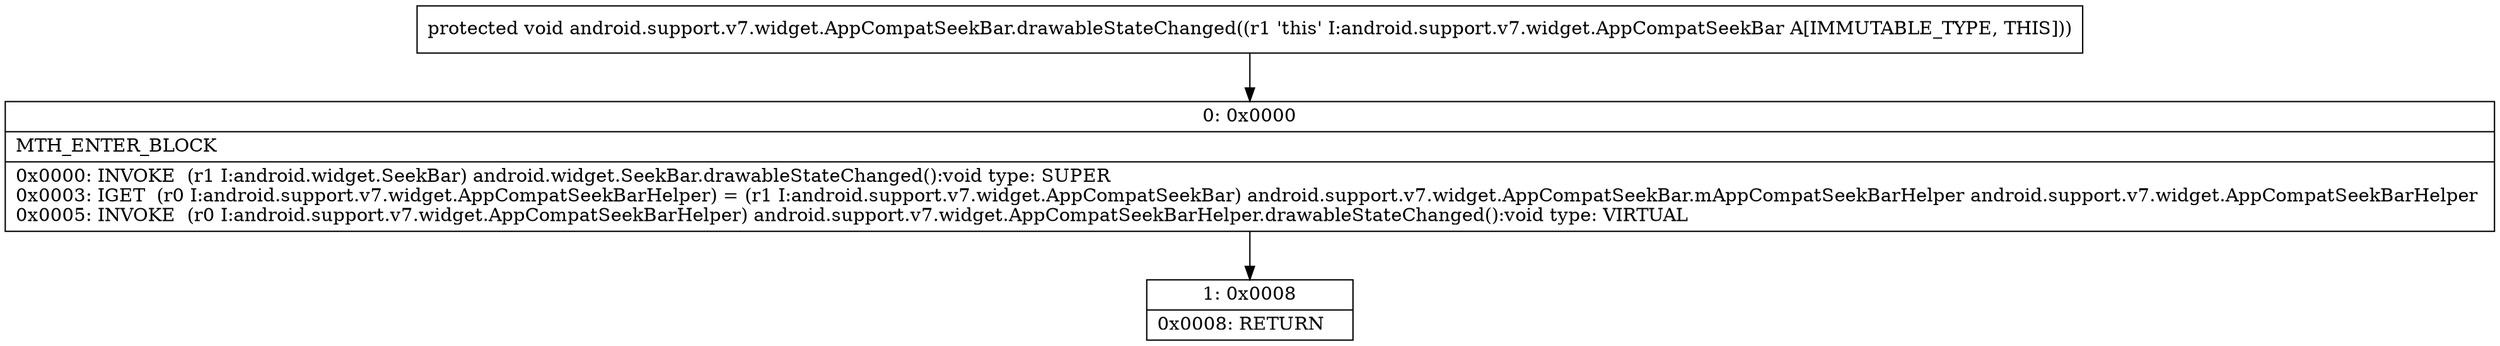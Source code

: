 digraph "CFG forandroid.support.v7.widget.AppCompatSeekBar.drawableStateChanged()V" {
Node_0 [shape=record,label="{0\:\ 0x0000|MTH_ENTER_BLOCK\l|0x0000: INVOKE  (r1 I:android.widget.SeekBar) android.widget.SeekBar.drawableStateChanged():void type: SUPER \l0x0003: IGET  (r0 I:android.support.v7.widget.AppCompatSeekBarHelper) = (r1 I:android.support.v7.widget.AppCompatSeekBar) android.support.v7.widget.AppCompatSeekBar.mAppCompatSeekBarHelper android.support.v7.widget.AppCompatSeekBarHelper \l0x0005: INVOKE  (r0 I:android.support.v7.widget.AppCompatSeekBarHelper) android.support.v7.widget.AppCompatSeekBarHelper.drawableStateChanged():void type: VIRTUAL \l}"];
Node_1 [shape=record,label="{1\:\ 0x0008|0x0008: RETURN   \l}"];
MethodNode[shape=record,label="{protected void android.support.v7.widget.AppCompatSeekBar.drawableStateChanged((r1 'this' I:android.support.v7.widget.AppCompatSeekBar A[IMMUTABLE_TYPE, THIS])) }"];
MethodNode -> Node_0;
Node_0 -> Node_1;
}

